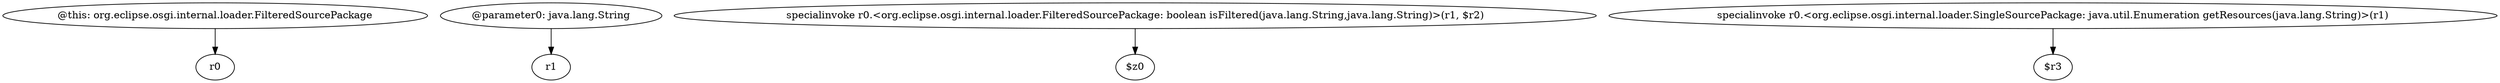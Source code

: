 digraph g {
0[label="@this: org.eclipse.osgi.internal.loader.FilteredSourcePackage"]
1[label="r0"]
0->1[label=""]
2[label="@parameter0: java.lang.String"]
3[label="r1"]
2->3[label=""]
4[label="specialinvoke r0.<org.eclipse.osgi.internal.loader.FilteredSourcePackage: boolean isFiltered(java.lang.String,java.lang.String)>(r1, $r2)"]
5[label="$z0"]
4->5[label=""]
6[label="specialinvoke r0.<org.eclipse.osgi.internal.loader.SingleSourcePackage: java.util.Enumeration getResources(java.lang.String)>(r1)"]
7[label="$r3"]
6->7[label=""]
}